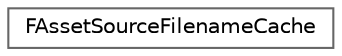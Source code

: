 digraph "Graphical Class Hierarchy"
{
 // INTERACTIVE_SVG=YES
 // LATEX_PDF_SIZE
  bgcolor="transparent";
  edge [fontname=Helvetica,fontsize=10,labelfontname=Helvetica,labelfontsize=10];
  node [fontname=Helvetica,fontsize=10,shape=box,height=0.2,width=0.4];
  rankdir="LR";
  Node0 [id="Node000000",label="FAssetSourceFilenameCache",height=0.2,width=0.4,color="grey40", fillcolor="white", style="filled",URL="$d2/d15/classFAssetSourceFilenameCache.html",tooltip="Class responsible for maintaing a cache of clean source file names (bla.txt) to asset data."];
}
